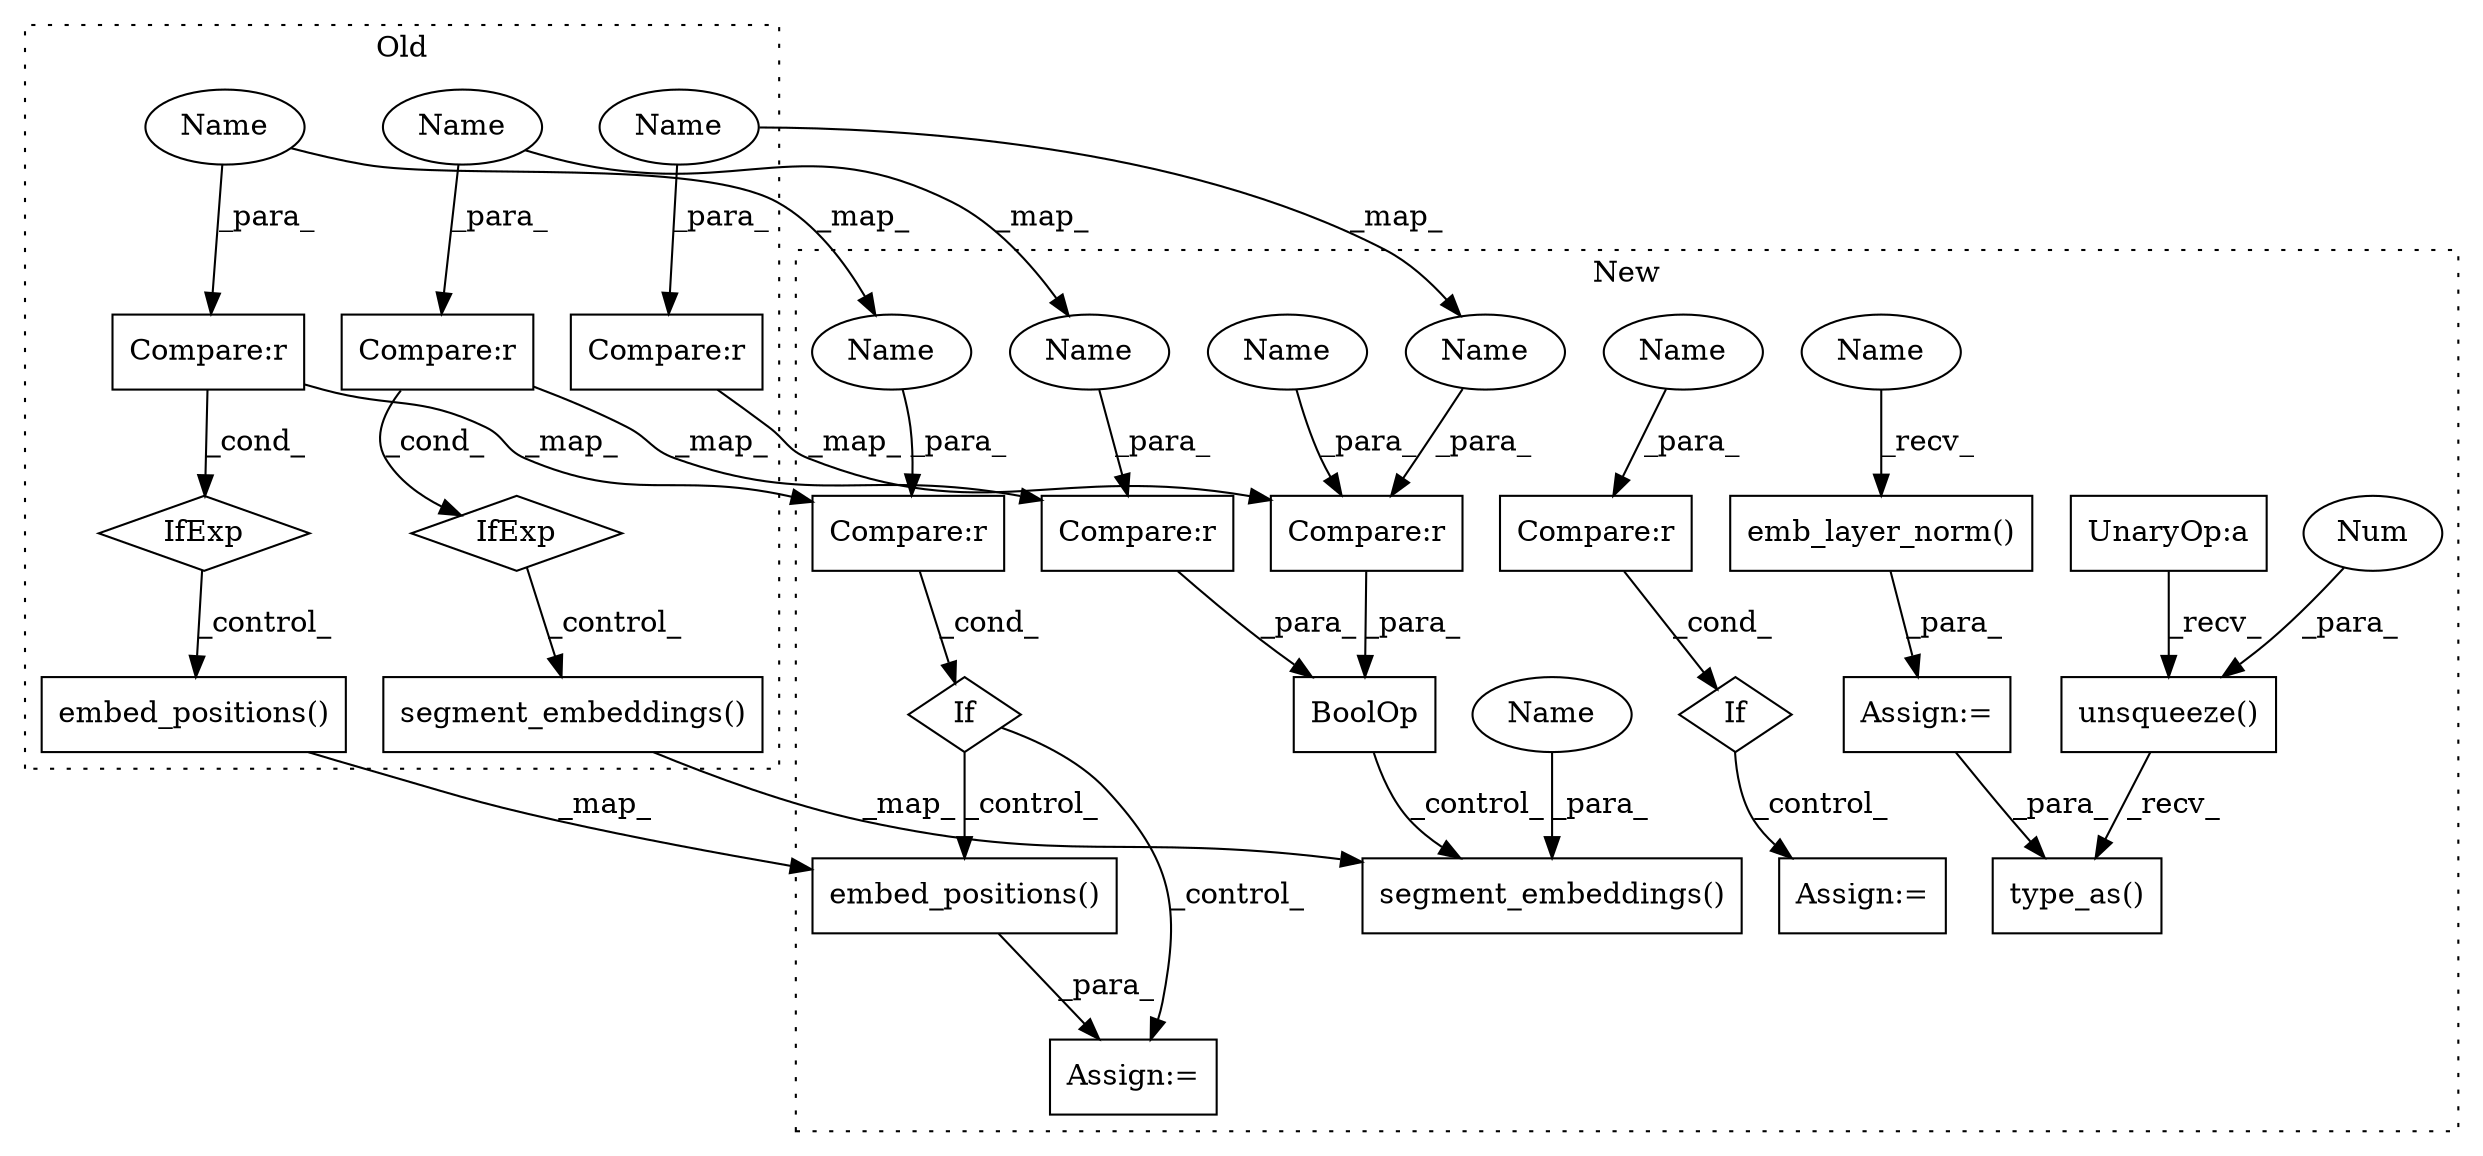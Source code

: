 digraph G {
subgraph cluster0 {
1 [label="IfExp" a="51" s="5874,5925" l="16,18" shape="diamond"];
4 [label="segment_embeddings()" a="75" s="5835,5873" l="24,1" shape="box"];
8 [label="Compare:r" a="40" s="5890" l="35" shape="box"];
9 [label="Compare:r" a="40" s="6009" l="21" shape="box"];
14 [label="Compare:r" a="40" s="5723" l="32" shape="box"];
17 [label="IfExp" a="51" s="5707,5755" l="16,6" shape="diamond"];
18 [label="embed_positions()" a="75" s="5679,5706" l="21,1" shape="box"];
27 [label="Name" a="87" s="5921" l="4" shape="ellipse"];
28 [label="Name" a="87" s="5751" l="4" shape="ellipse"];
29 [label="Name" a="87" s="6026" l="4" shape="ellipse"];
label = "Old";
style="dotted";
}
subgraph cluster1 {
2 [label="emb_layer_norm()" a="75" s="6118,6139" l="20,1" shape="box"];
3 [label="segment_embeddings()" a="75" s="6017,6055" l="24,1" shape="box"];
5 [label="type_as()" a="75" s="6327,6366" l="38,1" shape="box"];
6 [label="UnaryOp:a" a="61" s="6327" l="15" shape="box"];
7 [label="Compare:r" a="40" s="5932" l="35" shape="box"];
10 [label="Compare:r" a="40" s="5972" l="26" shape="box"];
11 [label="BoolOp" a="72" s="5932" l="66" shape="box"];
12 [label="Compare:r" a="40" s="5764" l="28" shape="box"];
13 [label="If" a="96" s="5761" l="3" shape="diamond"];
15 [label="Compare:r" a="40" s="5840" l="32" shape="box"];
16 [label="If" a="96" s="5837" l="3" shape="diamond"];
19 [label="embed_positions()" a="75" s="5891,5918" l="21,1" shape="box"];
20 [label="unsqueeze()" a="75" s="6327,6355" l="26,1" shape="box"];
21 [label="Num" a="76" s="6353" l="2" shape="ellipse"];
22 [label="Assign:=" a="68" s="6115" l="3" shape="box"];
23 [label="Assign:=" a="68" s="5887" l="4" shape="box"];
24 [label="Assign:=" a="68" s="5807" l="4" shape="box"];
25 [label="Name" a="87" s="5972" l="14" shape="ellipse"];
26 [label="Name" a="87" s="6041" l="14" shape="ellipse"];
30 [label="Name" a="87" s="6118" l="4" shape="ellipse"];
31 [label="Name" a="87" s="5994" l="4" shape="ellipse"];
32 [label="Name" a="87" s="5788" l="4" shape="ellipse"];
33 [label="Name" a="87" s="5868" l="4" shape="ellipse"];
34 [label="Name" a="87" s="5963" l="4" shape="ellipse"];
label = "New";
style="dotted";
}
1 -> 4 [label="_control_"];
2 -> 22 [label="_para_"];
4 -> 3 [label="_map_"];
6 -> 20 [label="_recv_"];
7 -> 11 [label="_para_"];
8 -> 7 [label="_map_"];
8 -> 1 [label="_cond_"];
9 -> 10 [label="_map_"];
10 -> 11 [label="_para_"];
11 -> 3 [label="_control_"];
12 -> 13 [label="_cond_"];
13 -> 24 [label="_control_"];
14 -> 15 [label="_map_"];
14 -> 17 [label="_cond_"];
15 -> 16 [label="_cond_"];
16 -> 19 [label="_control_"];
16 -> 23 [label="_control_"];
17 -> 18 [label="_control_"];
18 -> 19 [label="_map_"];
19 -> 23 [label="_para_"];
20 -> 5 [label="_recv_"];
21 -> 20 [label="_para_"];
22 -> 5 [label="_para_"];
25 -> 10 [label="_para_"];
26 -> 3 [label="_para_"];
27 -> 8 [label="_para_"];
27 -> 34 [label="_map_"];
28 -> 33 [label="_map_"];
28 -> 14 [label="_para_"];
29 -> 9 [label="_para_"];
29 -> 31 [label="_map_"];
30 -> 2 [label="_recv_"];
31 -> 10 [label="_para_"];
32 -> 12 [label="_para_"];
33 -> 15 [label="_para_"];
34 -> 7 [label="_para_"];
}